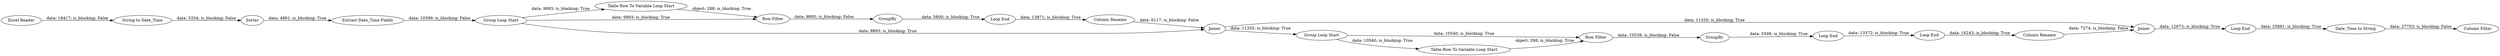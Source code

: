 digraph {
	"2117443704410095608_5" [label="Loop End"]
	"2117443704410095608_26" [label=Joiner]
	"2117443704410095608_32" [label="Date_Time to String"]
	"2117443704410095608_7" [label=Sorter]
	"2117443704410095608_30" [label=GroupBy]
	"2117443704410095608_24" [label="Group Loop Start"]
	"2117443704410095608_10" [label="Table Row To Variable Loop Start"]
	"2117443704410095608_9" [label="Row Filter"]
	"2117443704410095608_31" [label="Loop End"]
	"2117443704410095608_29" [label="Loop End"]
	"2117443704410095608_25" [label="Column Rename"]
	"2117443704410095608_27" [label="Row Filter"]
	"2117443704410095608_12" [label=Joiner]
	"2117443704410095608_11" [label=GroupBy]
	"2117443704410095608_33" [label="Column Filter"]
	"2117443704410095608_22" [label="Loop End"]
	"2117443704410095608_4" [label="Group Loop Start"]
	"2117443704410095608_1" [label="Excel Reader"]
	"2117443704410095608_3" [label="Extract Date_Time Fields"]
	"2117443704410095608_2" [label="String to Date_Time"]
	"2117443704410095608_23" [label="Column Rename"]
	"2117443704410095608_28" [label="Table Row To Variable Loop Start"]
	"2117443704410095608_30" -> "2117443704410095608_29" [label="data: 5598; is_blocking: True"]
	"2117443704410095608_2" -> "2117443704410095608_7" [label="data: 5334; is_blocking: False"]
	"2117443704410095608_24" -> "2117443704410095608_27" [label="data: 10540; is_blocking: True"]
	"2117443704410095608_28" -> "2117443704410095608_27" [label="object: 288; is_blocking: True"]
	"2117443704410095608_9" -> "2117443704410095608_11" [label="data: 9895; is_blocking: False"]
	"2117443704410095608_12" -> "2117443704410095608_26" [label="data: 11355; is_blocking: True"]
	"2117443704410095608_25" -> "2117443704410095608_26" [label="data: 7274; is_blocking: False"]
	"2117443704410095608_26" -> "2117443704410095608_22" [label="data: 12673; is_blocking: True"]
	"2117443704410095608_4" -> "2117443704410095608_12" [label="data: 9893; is_blocking: True"]
	"2117443704410095608_7" -> "2117443704410095608_3" [label="data: 4861; is_blocking: True"]
	"2117443704410095608_4" -> "2117443704410095608_10" [label="data: 9893; is_blocking: True"]
	"2117443704410095608_22" -> "2117443704410095608_32" [label="data: 25881; is_blocking: True"]
	"2117443704410095608_27" -> "2117443704410095608_30" [label="data: 10539; is_blocking: False"]
	"2117443704410095608_31" -> "2117443704410095608_25" [label="data: 16243; is_blocking: True"]
	"2117443704410095608_4" -> "2117443704410095608_9" [label="data: 9893; is_blocking: True"]
	"2117443704410095608_23" -> "2117443704410095608_12" [label="data: 6117; is_blocking: False"]
	"2117443704410095608_12" -> "2117443704410095608_24" [label="data: 11355; is_blocking: True"]
	"2117443704410095608_11" -> "2117443704410095608_5" [label="data: 5600; is_blocking: True"]
	"2117443704410095608_32" -> "2117443704410095608_33" [label="data: 27753; is_blocking: False"]
	"2117443704410095608_5" -> "2117443704410095608_23" [label="data: 13871; is_blocking: True"]
	"2117443704410095608_29" -> "2117443704410095608_31" [label="data: 13372; is_blocking: True"]
	"2117443704410095608_1" -> "2117443704410095608_2" [label="data: 18417; is_blocking: False"]
	"2117443704410095608_10" -> "2117443704410095608_9" [label="object: 288; is_blocking: True"]
	"2117443704410095608_3" -> "2117443704410095608_4" [label="data: 10599; is_blocking: False"]
	"2117443704410095608_24" -> "2117443704410095608_28" [label="data: 10540; is_blocking: True"]
	rankdir=LR
}
